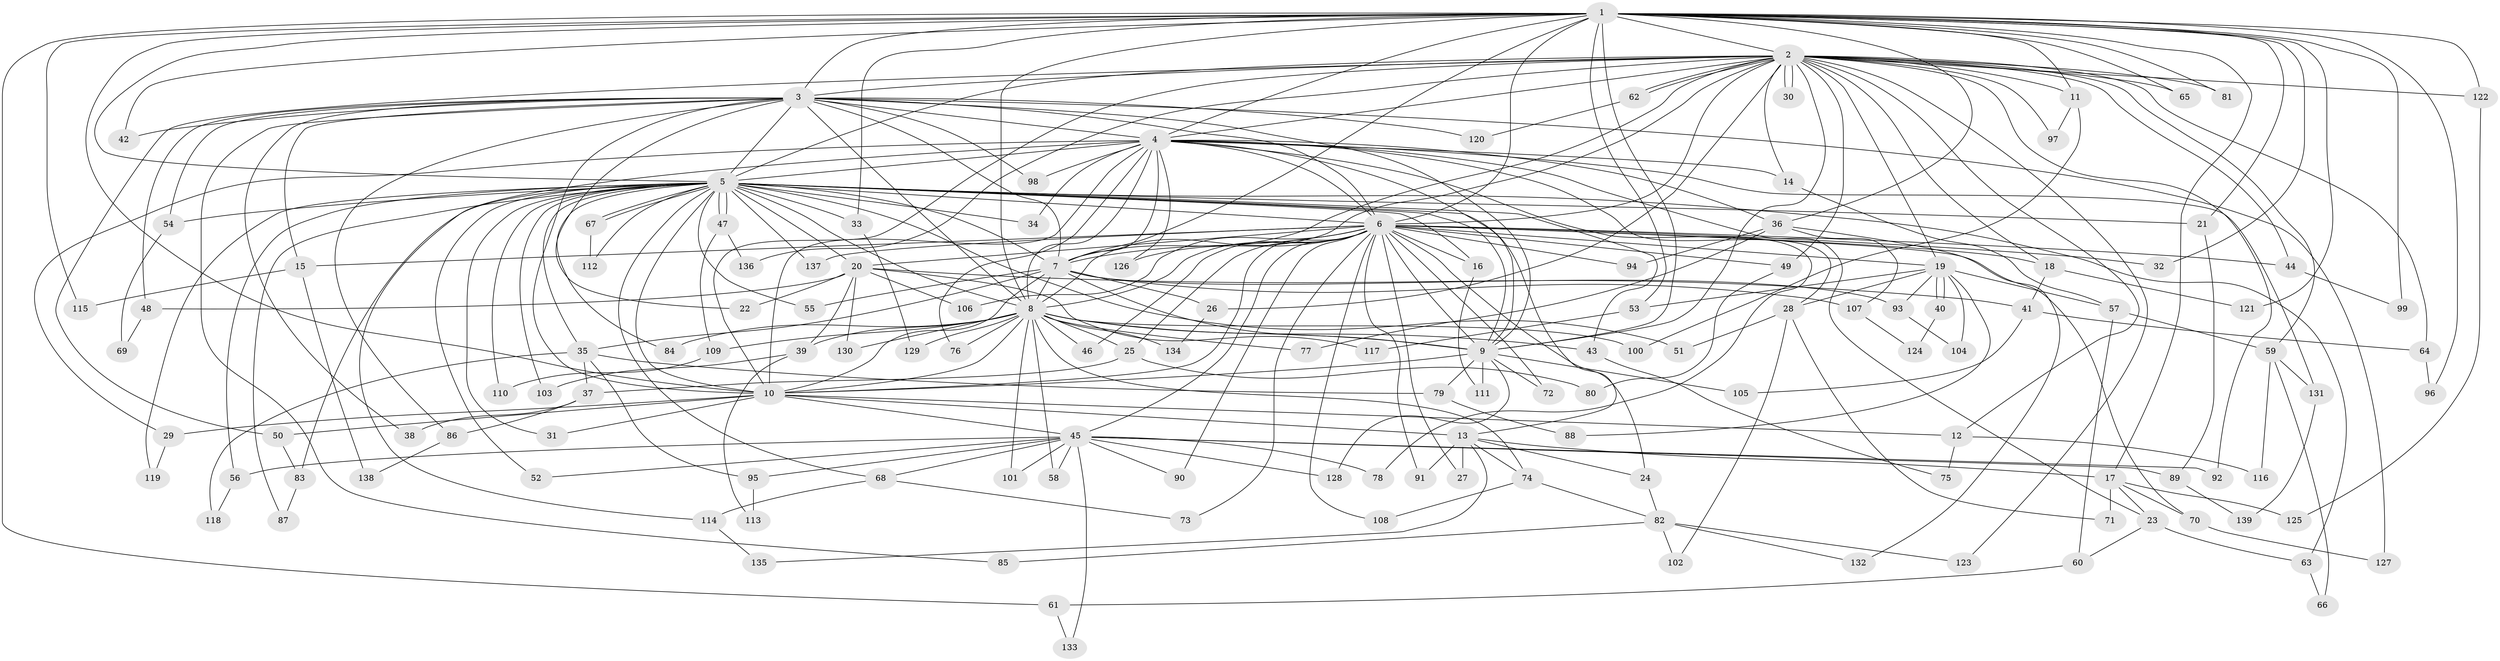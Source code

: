 // coarse degree distribution, {22: 0.009433962264150943, 28: 0.009433962264150943, 21: 0.009433962264150943, 32: 0.009433962264150943, 34: 0.009433962264150943, 29: 0.009433962264150943, 12: 0.018867924528301886, 4: 0.08490566037735849, 8: 0.009433962264150943, 3: 0.24528301886792453, 6: 0.02830188679245283, 10: 0.009433962264150943, 9: 0.009433962264150943, 2: 0.4716981132075472, 5: 0.03773584905660377, 15: 0.009433962264150943, 7: 0.009433962264150943, 1: 0.009433962264150943}
// Generated by graph-tools (version 1.1) at 2025/23/03/03/25 07:23:37]
// undirected, 139 vertices, 303 edges
graph export_dot {
graph [start="1"]
  node [color=gray90,style=filled];
  1;
  2;
  3;
  4;
  5;
  6;
  7;
  8;
  9;
  10;
  11;
  12;
  13;
  14;
  15;
  16;
  17;
  18;
  19;
  20;
  21;
  22;
  23;
  24;
  25;
  26;
  27;
  28;
  29;
  30;
  31;
  32;
  33;
  34;
  35;
  36;
  37;
  38;
  39;
  40;
  41;
  42;
  43;
  44;
  45;
  46;
  47;
  48;
  49;
  50;
  51;
  52;
  53;
  54;
  55;
  56;
  57;
  58;
  59;
  60;
  61;
  62;
  63;
  64;
  65;
  66;
  67;
  68;
  69;
  70;
  71;
  72;
  73;
  74;
  75;
  76;
  77;
  78;
  79;
  80;
  81;
  82;
  83;
  84;
  85;
  86;
  87;
  88;
  89;
  90;
  91;
  92;
  93;
  94;
  95;
  96;
  97;
  98;
  99;
  100;
  101;
  102;
  103;
  104;
  105;
  106;
  107;
  108;
  109;
  110;
  111;
  112;
  113;
  114;
  115;
  116;
  117;
  118;
  119;
  120;
  121;
  122;
  123;
  124;
  125;
  126;
  127;
  128;
  129;
  130;
  131;
  132;
  133;
  134;
  135;
  136;
  137;
  138;
  139;
  1 -- 2;
  1 -- 3;
  1 -- 4;
  1 -- 5;
  1 -- 6;
  1 -- 7;
  1 -- 8;
  1 -- 9;
  1 -- 10;
  1 -- 11;
  1 -- 17;
  1 -- 21;
  1 -- 32;
  1 -- 33;
  1 -- 36;
  1 -- 42;
  1 -- 53;
  1 -- 61;
  1 -- 65;
  1 -- 81;
  1 -- 96;
  1 -- 99;
  1 -- 115;
  1 -- 121;
  1 -- 122;
  2 -- 3;
  2 -- 4;
  2 -- 5;
  2 -- 6;
  2 -- 7;
  2 -- 8;
  2 -- 9;
  2 -- 10;
  2 -- 11;
  2 -- 12;
  2 -- 14;
  2 -- 18;
  2 -- 19;
  2 -- 26;
  2 -- 30;
  2 -- 30;
  2 -- 44;
  2 -- 49;
  2 -- 50;
  2 -- 59;
  2 -- 62;
  2 -- 62;
  2 -- 64;
  2 -- 65;
  2 -- 81;
  2 -- 92;
  2 -- 97;
  2 -- 122;
  2 -- 123;
  2 -- 136;
  3 -- 4;
  3 -- 5;
  3 -- 6;
  3 -- 7;
  3 -- 8;
  3 -- 9;
  3 -- 10;
  3 -- 15;
  3 -- 22;
  3 -- 38;
  3 -- 42;
  3 -- 48;
  3 -- 54;
  3 -- 85;
  3 -- 86;
  3 -- 98;
  3 -- 120;
  3 -- 127;
  4 -- 5;
  4 -- 6;
  4 -- 7;
  4 -- 8;
  4 -- 9;
  4 -- 10;
  4 -- 14;
  4 -- 23;
  4 -- 28;
  4 -- 29;
  4 -- 34;
  4 -- 36;
  4 -- 76;
  4 -- 78;
  4 -- 98;
  4 -- 114;
  4 -- 126;
  4 -- 131;
  5 -- 6;
  5 -- 7;
  5 -- 8;
  5 -- 9;
  5 -- 10;
  5 -- 13;
  5 -- 16;
  5 -- 20;
  5 -- 21;
  5 -- 31;
  5 -- 33;
  5 -- 34;
  5 -- 35;
  5 -- 43;
  5 -- 47;
  5 -- 47;
  5 -- 51;
  5 -- 52;
  5 -- 54;
  5 -- 55;
  5 -- 56;
  5 -- 63;
  5 -- 67;
  5 -- 67;
  5 -- 68;
  5 -- 83;
  5 -- 84;
  5 -- 87;
  5 -- 103;
  5 -- 110;
  5 -- 112;
  5 -- 119;
  5 -- 137;
  6 -- 7;
  6 -- 8;
  6 -- 9;
  6 -- 10;
  6 -- 15;
  6 -- 16;
  6 -- 18;
  6 -- 19;
  6 -- 20;
  6 -- 24;
  6 -- 25;
  6 -- 27;
  6 -- 32;
  6 -- 44;
  6 -- 45;
  6 -- 46;
  6 -- 49;
  6 -- 70;
  6 -- 72;
  6 -- 73;
  6 -- 90;
  6 -- 91;
  6 -- 94;
  6 -- 106;
  6 -- 108;
  6 -- 126;
  6 -- 137;
  7 -- 8;
  7 -- 9;
  7 -- 10;
  7 -- 26;
  7 -- 35;
  7 -- 55;
  7 -- 93;
  7 -- 107;
  8 -- 9;
  8 -- 10;
  8 -- 25;
  8 -- 39;
  8 -- 43;
  8 -- 46;
  8 -- 58;
  8 -- 74;
  8 -- 76;
  8 -- 77;
  8 -- 84;
  8 -- 100;
  8 -- 101;
  8 -- 109;
  8 -- 129;
  8 -- 130;
  8 -- 134;
  9 -- 10;
  9 -- 72;
  9 -- 79;
  9 -- 105;
  9 -- 111;
  9 -- 128;
  10 -- 12;
  10 -- 13;
  10 -- 29;
  10 -- 31;
  10 -- 45;
  10 -- 50;
  11 -- 97;
  11 -- 100;
  12 -- 75;
  12 -- 116;
  13 -- 17;
  13 -- 24;
  13 -- 27;
  13 -- 74;
  13 -- 91;
  13 -- 135;
  14 -- 57;
  15 -- 115;
  15 -- 138;
  16 -- 111;
  17 -- 23;
  17 -- 70;
  17 -- 71;
  17 -- 125;
  18 -- 41;
  18 -- 121;
  19 -- 28;
  19 -- 40;
  19 -- 40;
  19 -- 53;
  19 -- 57;
  19 -- 88;
  19 -- 93;
  19 -- 104;
  20 -- 22;
  20 -- 39;
  20 -- 41;
  20 -- 48;
  20 -- 106;
  20 -- 117;
  20 -- 130;
  21 -- 89;
  23 -- 60;
  23 -- 63;
  24 -- 82;
  25 -- 37;
  25 -- 80;
  26 -- 134;
  28 -- 51;
  28 -- 71;
  28 -- 102;
  29 -- 119;
  33 -- 129;
  35 -- 37;
  35 -- 79;
  35 -- 95;
  35 -- 118;
  36 -- 77;
  36 -- 94;
  36 -- 107;
  36 -- 132;
  37 -- 38;
  37 -- 86;
  39 -- 103;
  39 -- 113;
  40 -- 124;
  41 -- 64;
  41 -- 105;
  43 -- 75;
  44 -- 99;
  45 -- 52;
  45 -- 56;
  45 -- 58;
  45 -- 68;
  45 -- 78;
  45 -- 89;
  45 -- 90;
  45 -- 92;
  45 -- 95;
  45 -- 101;
  45 -- 128;
  45 -- 133;
  47 -- 109;
  47 -- 136;
  48 -- 69;
  49 -- 80;
  50 -- 83;
  53 -- 117;
  54 -- 69;
  56 -- 118;
  57 -- 59;
  57 -- 60;
  59 -- 66;
  59 -- 116;
  59 -- 131;
  60 -- 61;
  61 -- 133;
  62 -- 120;
  63 -- 66;
  64 -- 96;
  67 -- 112;
  68 -- 73;
  68 -- 114;
  70 -- 127;
  74 -- 82;
  74 -- 108;
  79 -- 88;
  82 -- 85;
  82 -- 102;
  82 -- 123;
  82 -- 132;
  83 -- 87;
  86 -- 138;
  89 -- 139;
  93 -- 104;
  95 -- 113;
  107 -- 124;
  109 -- 110;
  114 -- 135;
  122 -- 125;
  131 -- 139;
}
